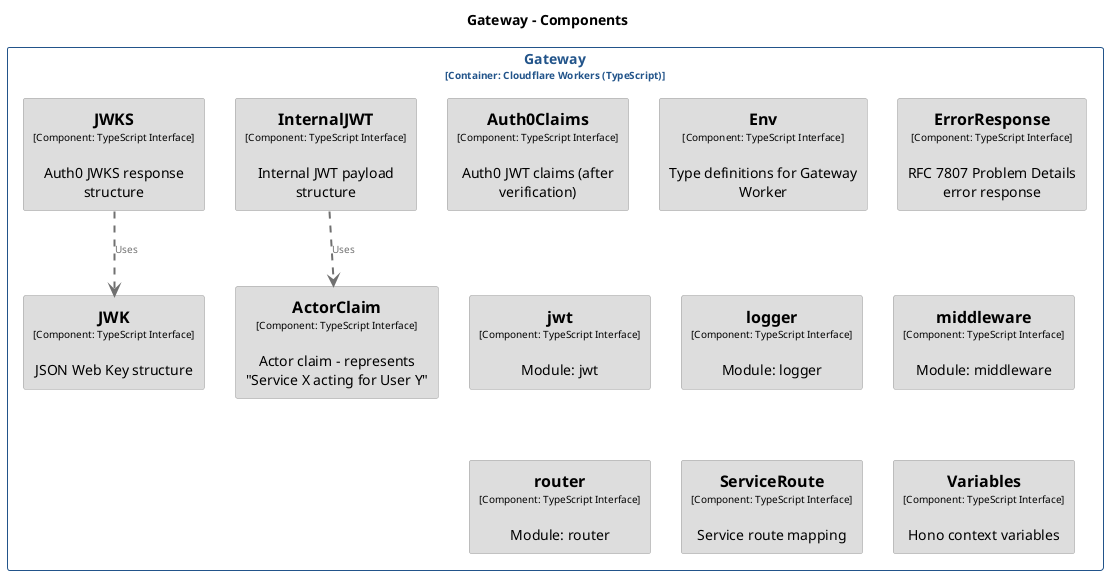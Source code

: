 @startuml
set separator none
title Gateway - Components

top to bottom direction
skinparam ranksep 60
skinparam nodesep 30

skinparam {
  arrowFontSize 10
  defaultTextAlignment center
  wrapWidth 200
  maxMessageSize 100
}

hide stereotype

skinparam rectangle<<bondmath.Gateway.ActorClaim>> {
  BackgroundColor #dddddd
  FontColor #000000
  BorderColor #9a9a9a
  shadowing false
}
skinparam rectangle<<bondmath.Gateway.Auth0Claims>> {
  BackgroundColor #dddddd
  FontColor #000000
  BorderColor #9a9a9a
  shadowing false
}
skinparam rectangle<<bondmath.Gateway.Env>> {
  BackgroundColor #dddddd
  FontColor #000000
  BorderColor #9a9a9a
  shadowing false
}
skinparam rectangle<<bondmath.Gateway.ErrorResponse>> {
  BackgroundColor #dddddd
  FontColor #000000
  BorderColor #9a9a9a
  shadowing false
}
skinparam rectangle<<bondmath.Gateway.InternalJWT>> {
  BackgroundColor #dddddd
  FontColor #000000
  BorderColor #9a9a9a
  shadowing false
}
skinparam rectangle<<bondmath.Gateway.JWK>> {
  BackgroundColor #dddddd
  FontColor #000000
  BorderColor #9a9a9a
  shadowing false
}
skinparam rectangle<<bondmath.Gateway.JWKS>> {
  BackgroundColor #dddddd
  FontColor #000000
  BorderColor #9a9a9a
  shadowing false
}
skinparam rectangle<<bondmath.Gateway.ServiceRoute>> {
  BackgroundColor #dddddd
  FontColor #000000
  BorderColor #9a9a9a
  shadowing false
}
skinparam rectangle<<bondmath.Gateway.Variables>> {
  BackgroundColor #dddddd
  FontColor #000000
  BorderColor #9a9a9a
  shadowing false
}
skinparam rectangle<<bondmath.Gateway.jwt>> {
  BackgroundColor #dddddd
  FontColor #000000
  BorderColor #9a9a9a
  shadowing false
}
skinparam rectangle<<bondmath.Gateway.logger>> {
  BackgroundColor #dddddd
  FontColor #000000
  BorderColor #9a9a9a
  shadowing false
}
skinparam rectangle<<bondmath.Gateway.middleware>> {
  BackgroundColor #dddddd
  FontColor #000000
  BorderColor #9a9a9a
  shadowing false
}
skinparam rectangle<<bondmath.Gateway.router>> {
  BackgroundColor #dddddd
  FontColor #000000
  BorderColor #9a9a9a
  shadowing false
}
skinparam rectangle<<bondmath.Gateway>> {
  BorderColor #22548a
  FontColor #22548a
  shadowing false
}

rectangle "Gateway\n<size:10>[Container: Cloudflare Workers (TypeScript)]</size>" <<bondmath.Gateway>> {
  rectangle "==ActorClaim\n<size:10>[Component: TypeScript Interface]</size>\n\nActor claim - represents "Service X acting for User Y"" <<bondmath.Gateway.ActorClaim>> as bondmath.Gateway.ActorClaim
  rectangle "==Auth0Claims\n<size:10>[Component: TypeScript Interface]</size>\n\nAuth0 JWT claims (after verification)" <<bondmath.Gateway.Auth0Claims>> as bondmath.Gateway.Auth0Claims
  rectangle "==Env\n<size:10>[Component: TypeScript Interface]</size>\n\nType definitions for Gateway Worker" <<bondmath.Gateway.Env>> as bondmath.Gateway.Env
  rectangle "==ErrorResponse\n<size:10>[Component: TypeScript Interface]</size>\n\nRFC 7807 Problem Details error response" <<bondmath.Gateway.ErrorResponse>> as bondmath.Gateway.ErrorResponse
  rectangle "==InternalJWT\n<size:10>[Component: TypeScript Interface]</size>\n\nInternal JWT payload structure" <<bondmath.Gateway.InternalJWT>> as bondmath.Gateway.InternalJWT
  rectangle "==JWK\n<size:10>[Component: TypeScript Interface]</size>\n\nJSON Web Key structure" <<bondmath.Gateway.JWK>> as bondmath.Gateway.JWK
  rectangle "==JWKS\n<size:10>[Component: TypeScript Interface]</size>\n\nAuth0 JWKS response structure" <<bondmath.Gateway.JWKS>> as bondmath.Gateway.JWKS
  rectangle "==jwt\n<size:10>[Component: TypeScript Interface]</size>\n\nModule: jwt" <<bondmath.Gateway.jwt>> as bondmath.Gateway.jwt
  rectangle "==logger\n<size:10>[Component: TypeScript Interface]</size>\n\nModule: logger" <<bondmath.Gateway.logger>> as bondmath.Gateway.logger
  rectangle "==middleware\n<size:10>[Component: TypeScript Interface]</size>\n\nModule: middleware" <<bondmath.Gateway.middleware>> as bondmath.Gateway.middleware
  rectangle "==router\n<size:10>[Component: TypeScript Interface]</size>\n\nModule: router" <<bondmath.Gateway.router>> as bondmath.Gateway.router
  rectangle "==ServiceRoute\n<size:10>[Component: TypeScript Interface]</size>\n\nService route mapping" <<bondmath.Gateway.ServiceRoute>> as bondmath.Gateway.ServiceRoute
  rectangle "==Variables\n<size:10>[Component: TypeScript Interface]</size>\n\nHono context variables" <<bondmath.Gateway.Variables>> as bondmath.Gateway.Variables
}

bondmath.Gateway.InternalJWT .[#707070,thickness=2].> bondmath.Gateway.ActorClaim : "<color:#707070>Uses"
bondmath.Gateway.JWKS .[#707070,thickness=2].> bondmath.Gateway.JWK : "<color:#707070>Uses"
@enduml